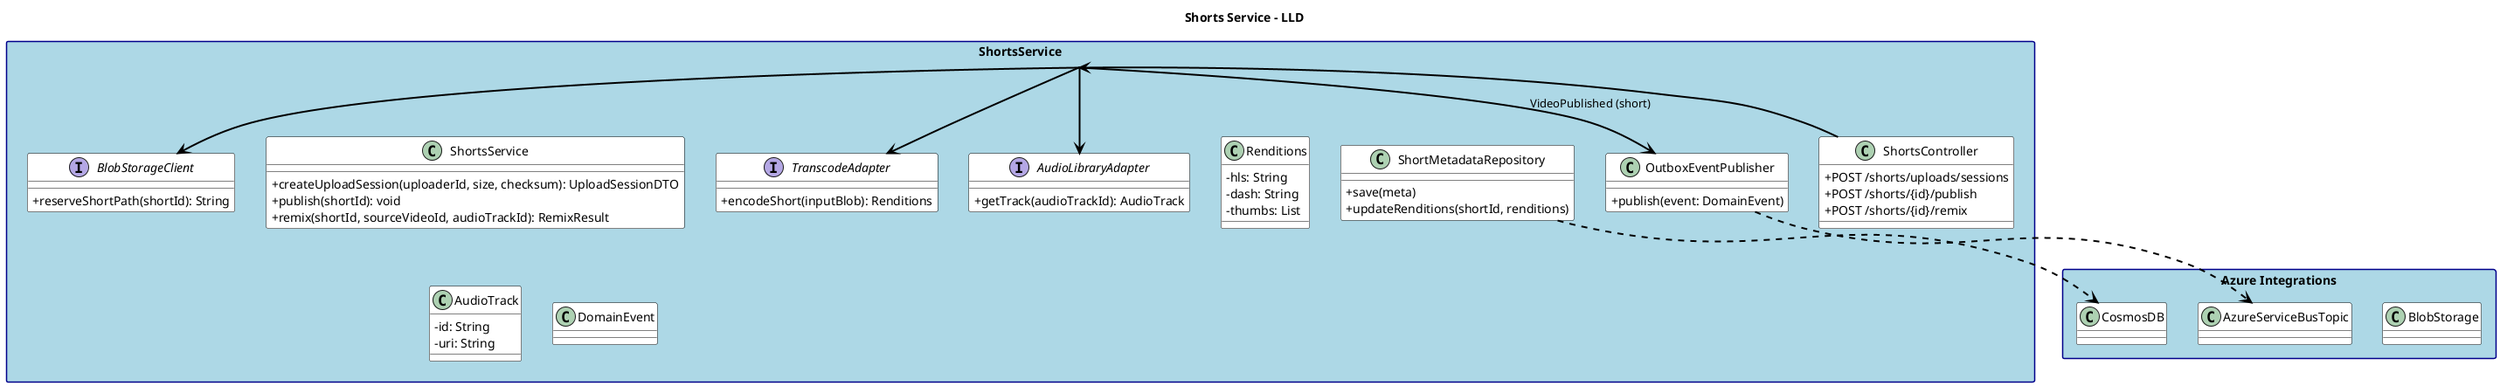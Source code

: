 @startuml
title Shorts Service - LLD

skinparam shadowing false
skinparam packageStyle rectangle
skinparam classAttributeIconSize 0
skinparam fontName "Helvetica"
skinparam titleFontName "Helvetica"
skinparam legendFontName "Helvetica"
skinparam noteFontName "Helvetica"
skinparam backgroundColor white
skinparam packageBackgroundColor lightblue
skinparam packageBorderColor darkblue
skinparam classBackgroundColor white
skinparam classBorderColor black
skinparam interfaceBackgroundColor lightgreen
skinparam interfaceBorderColor black
skinparam enumBackgroundColor lightyellow
skinparam enumBorderColor black
skinparam arrowColor black
skinparam arrowThickness 2


package "ShortsService" {
class ShortsController {
+POST /shorts/uploads/sessions
+POST /shorts/{id}/publish
+POST /shorts/{id}/remix
}

class ShortsService {
+createUploadSession(uploaderId, size, checksum): UploadSessionDTO
+publish(shortId): void
+remix(shortId, sourceVideoId, audioTrackId): RemixResult
}

interface BlobStorageClient {
+reserveShortPath(shortId): String
}

interface TranscodeAdapter {
+encodeShort(inputBlob): Renditions
}

interface AudioLibraryAdapter {
+getTrack(audioTrackId): AudioTrack
}

class Renditions {
-hls: String
-dash: String
-thumbs: List
}
class AudioTrack {
-id: String
-uri: String
}
class ShortMetadataRepository {
+save(meta)
+updateRenditions(shortId, renditions)
}

class OutboxEventPublisher {
+publish(event: DomainEvent)
}
class DomainEvent {}
}

package "Azure Integrations" {
class BlobStorage
class CosmosDB
class AzureServiceBusTopic
}

ShortsController --> ShortsService
ShortsService --> BlobStorageClient
ShortsService --> TranscodeAdapter
ShortsService --> AudioLibraryAdapter
ShortMetadataRepository ..> CosmosDB
ShortsService --> OutboxEventPublisher : "VideoPublished (short)"
OutboxEventPublisher ..> AzureServiceBusTopic

@enduml

